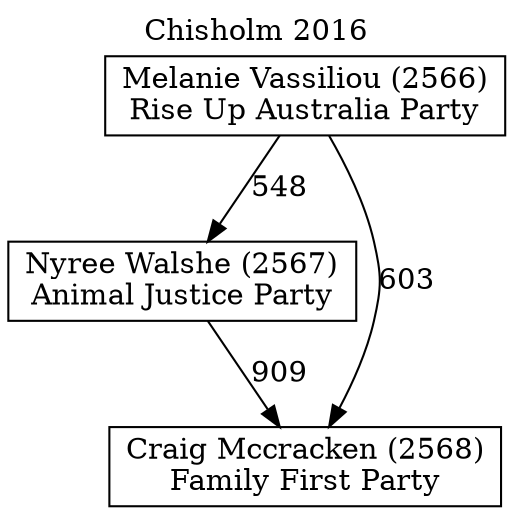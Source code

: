 // House preference flow
digraph "Craig Mccracken (2568)_Chisholm_2016" {
	graph [label="Chisholm 2016" labelloc=t mclimit=10]
	node [shape=box]
	"Nyree Walshe (2567)" [label="Nyree Walshe (2567)
Animal Justice Party"]
	"Melanie Vassiliou (2566)" [label="Melanie Vassiliou (2566)
Rise Up Australia Party"]
	"Craig Mccracken (2568)" [label="Craig Mccracken (2568)
Family First Party"]
	"Melanie Vassiliou (2566)" -> "Craig Mccracken (2568)" [label=603]
	"Nyree Walshe (2567)" -> "Craig Mccracken (2568)" [label=909]
	"Melanie Vassiliou (2566)" -> "Nyree Walshe (2567)" [label=548]
}
